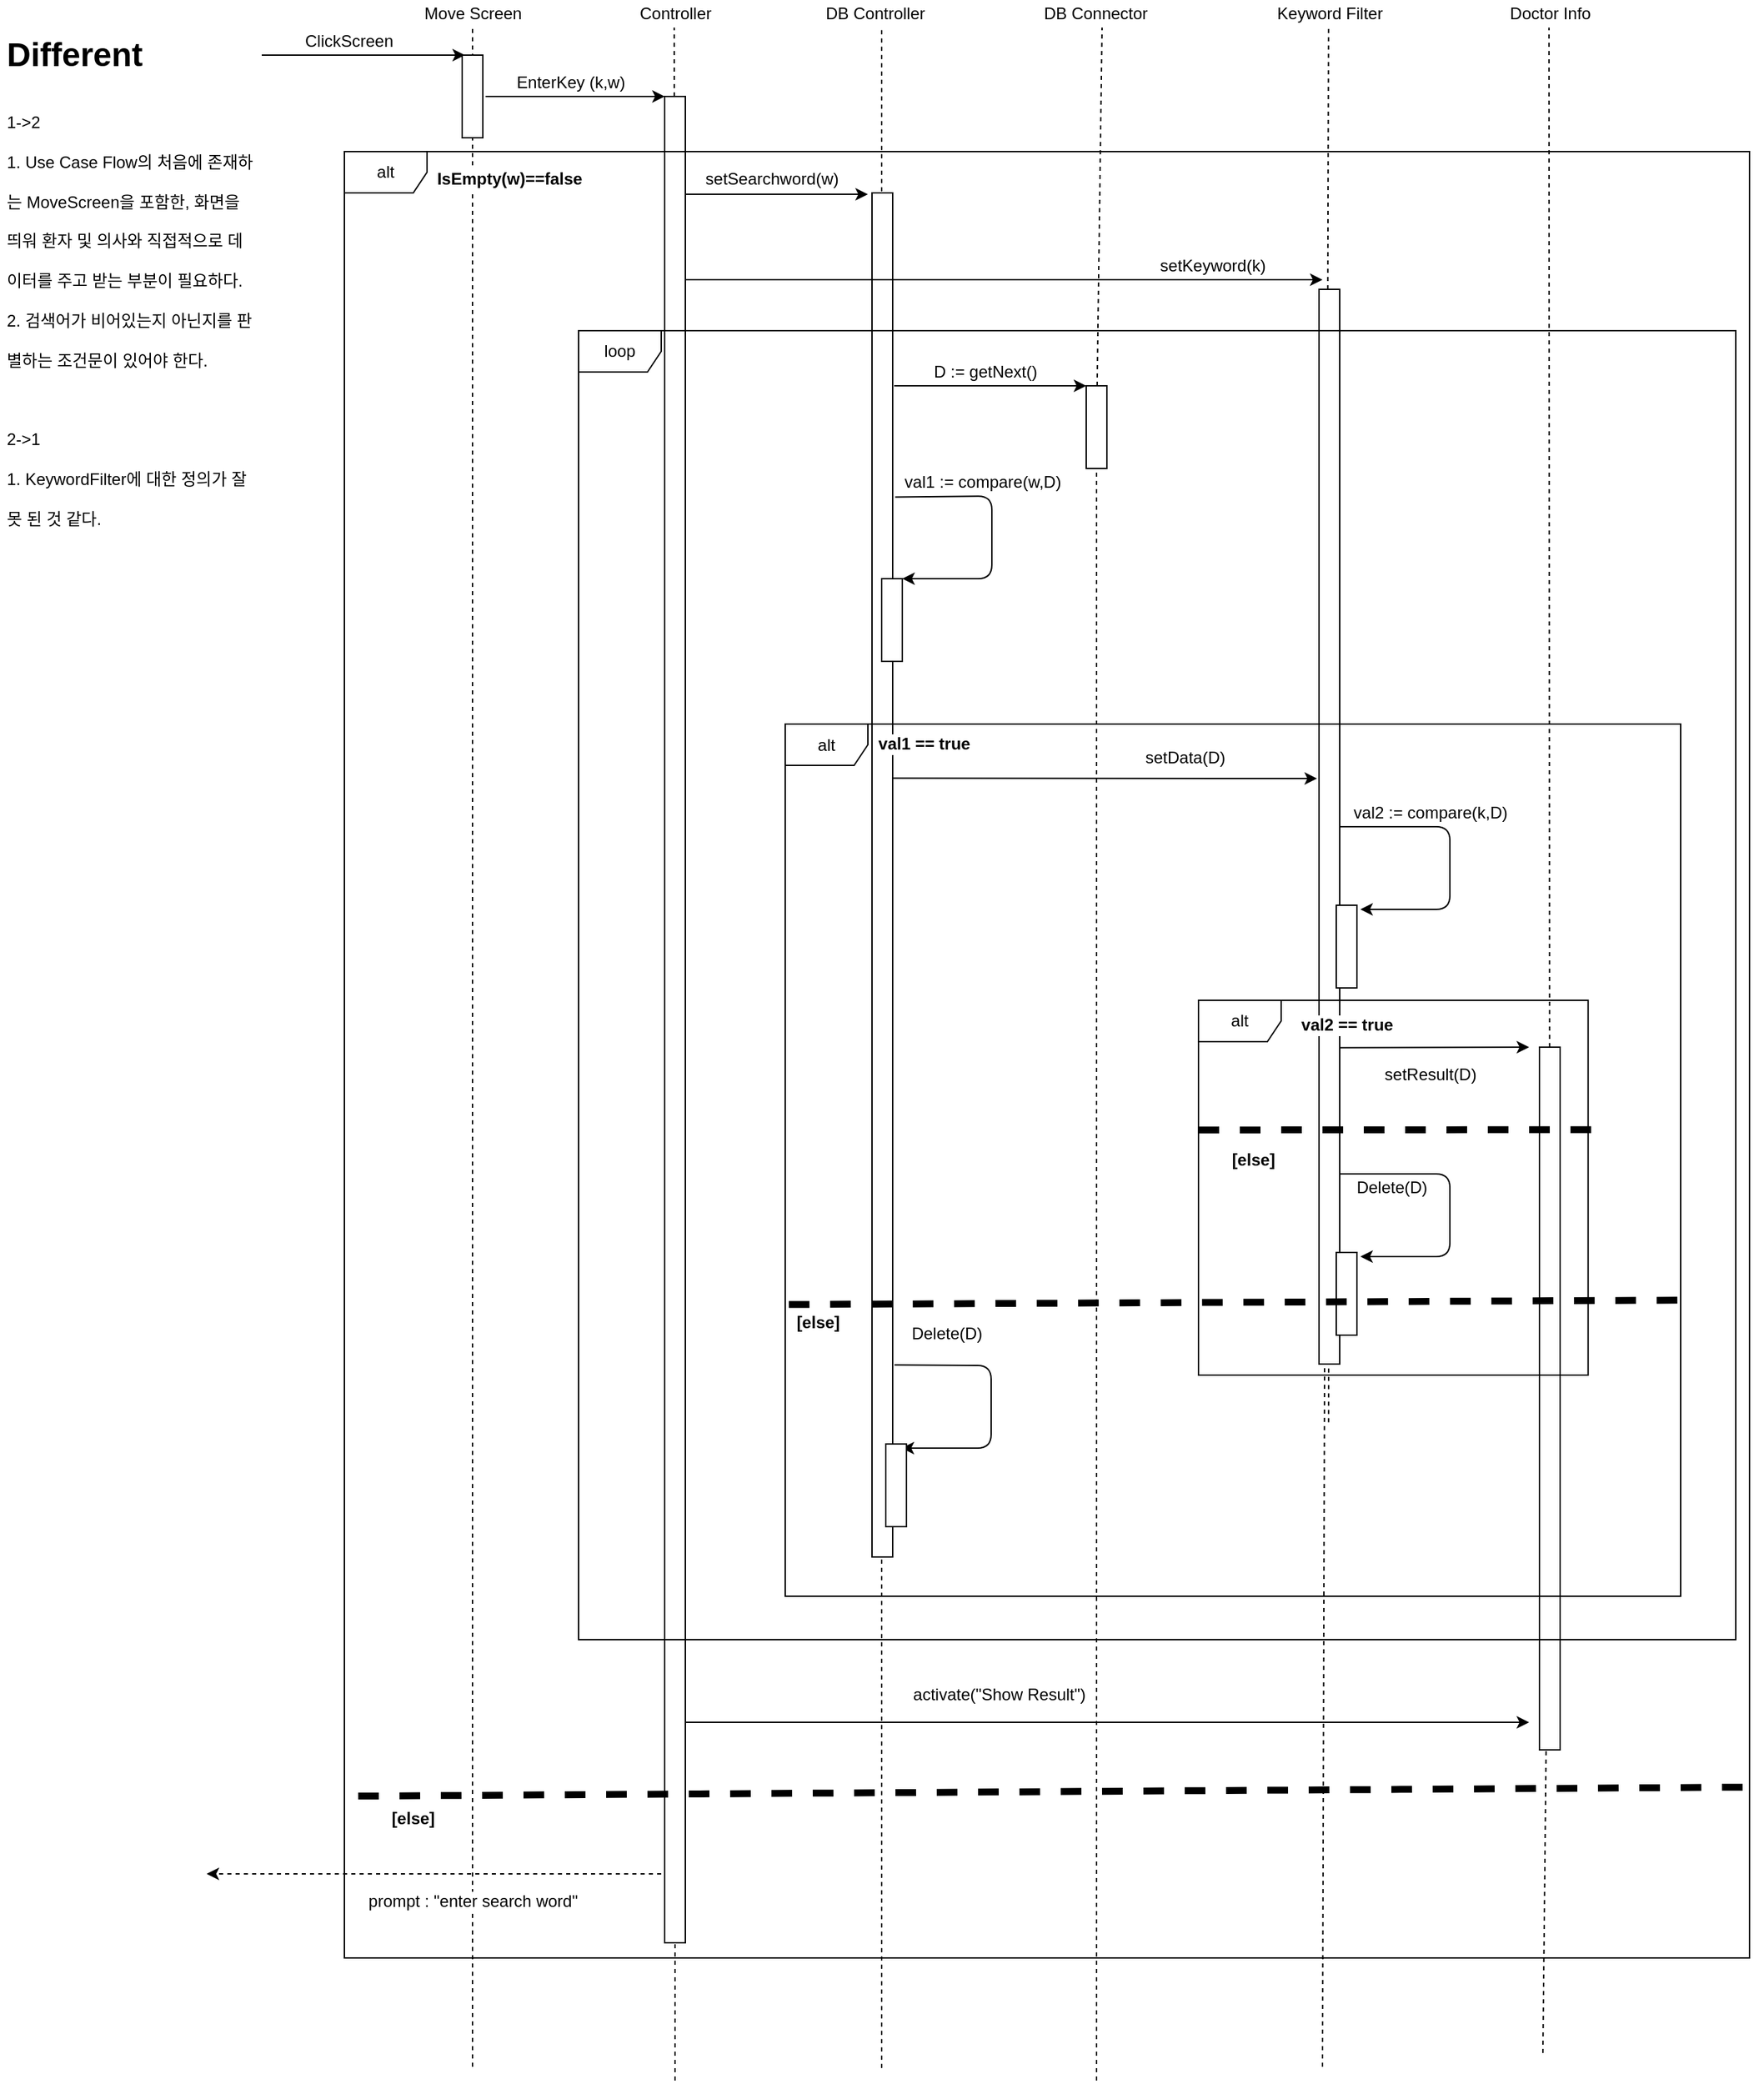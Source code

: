 <mxfile>
    <diagram id="AoWaBL_m1GJwaWD_G-Nw" name="Page-1">
        <mxGraphModel dx="1802" dy="790" grid="1" gridSize="10" guides="1" tooltips="1" connect="1" arrows="1" fold="1" page="1" pageScale="1" pageWidth="827" pageHeight="1169" math="0" shadow="0">
            <root>
                <mxCell id="0"/>
                <mxCell id="1" parent="0"/>
                <mxCell id="2" value="" style="endArrow=none;dashed=1;html=1;" edge="1" parent="1">
                    <mxGeometry width="50" height="50" relative="1" as="geometry">
                        <mxPoint x="383" y="1570" as="sourcePoint"/>
                        <mxPoint x="383" y="90" as="targetPoint"/>
                    </mxGeometry>
                </mxCell>
                <mxCell id="3" value="" style="endArrow=none;dashed=1;html=1;startArrow=none;" edge="1" parent="1" source="16">
                    <mxGeometry width="50" height="50" relative="1" as="geometry">
                        <mxPoint x="529.41" y="1102.286" as="sourcePoint"/>
                        <mxPoint x="529.41" y="90.0" as="targetPoint"/>
                    </mxGeometry>
                </mxCell>
                <mxCell id="4" value="" style="endArrow=none;dashed=1;html=1;startArrow=none;" edge="1" parent="1">
                    <mxGeometry width="50" height="50" relative="1" as="geometry">
                        <mxPoint x="680" y="1570.914" as="sourcePoint"/>
                        <mxPoint x="680" y="90.0" as="targetPoint"/>
                    </mxGeometry>
                </mxCell>
                <mxCell id="5" value="" style="endArrow=none;dashed=1;html=1;startArrow=none;" edge="1" parent="1" source="25">
                    <mxGeometry width="50" height="50" relative="1" as="geometry">
                        <mxPoint x="840" y="1102.286" as="sourcePoint"/>
                        <mxPoint x="840" y="90.0" as="targetPoint"/>
                    </mxGeometry>
                </mxCell>
                <mxCell id="6" value="Move Screen" style="text;html=1;align=center;verticalAlign=middle;resizable=0;points=[];autosize=1;strokeColor=none;" vertex="1" parent="1">
                    <mxGeometry x="338" y="70" width="90" height="20" as="geometry"/>
                </mxCell>
                <mxCell id="7" value="Controller" style="text;html=1;align=center;verticalAlign=middle;resizable=0;points=[];autosize=1;strokeColor=none;" vertex="1" parent="1">
                    <mxGeometry x="495" y="70" width="70" height="20" as="geometry"/>
                </mxCell>
                <mxCell id="8" value="DB Controller" style="text;html=1;align=center;verticalAlign=middle;resizable=0;points=[];autosize=1;strokeColor=none;" vertex="1" parent="1">
                    <mxGeometry x="630" y="70" width="90" height="20" as="geometry"/>
                </mxCell>
                <mxCell id="9" value="DB Connector" style="text;html=1;align=center;verticalAlign=middle;resizable=0;points=[];autosize=1;strokeColor=none;" vertex="1" parent="1">
                    <mxGeometry x="790" y="70" width="90" height="20" as="geometry"/>
                </mxCell>
                <mxCell id="10" value="" style="endArrow=none;dashed=1;html=1;startArrow=none;" edge="1" parent="1">
                    <mxGeometry width="50" height="50" relative="1" as="geometry">
                        <mxPoint x="1000" y="1570" as="sourcePoint"/>
                        <mxPoint x="1004.41" y="90.0" as="targetPoint"/>
                    </mxGeometry>
                </mxCell>
                <mxCell id="11" value="Keyword Filter" style="text;html=1;align=center;verticalAlign=middle;resizable=0;points=[];autosize=1;strokeColor=none;" vertex="1" parent="1">
                    <mxGeometry x="960" y="70" width="90" height="20" as="geometry"/>
                </mxCell>
                <mxCell id="12" value="" style="endArrow=none;dashed=1;html=1;startArrow=none;" edge="1" parent="1" source="33">
                    <mxGeometry width="50" height="50" relative="1" as="geometry">
                        <mxPoint x="1160" y="1560" as="sourcePoint"/>
                        <mxPoint x="1164.41" y="90.0" as="targetPoint"/>
                    </mxGeometry>
                </mxCell>
                <mxCell id="13" value="Doctor Info" style="text;html=1;align=center;verticalAlign=middle;resizable=0;points=[];autosize=1;strokeColor=none;" vertex="1" parent="1">
                    <mxGeometry x="1130" y="70" width="70" height="20" as="geometry"/>
                </mxCell>
                <mxCell id="14" value="" style="endArrow=classic;html=1;" edge="1" parent="1">
                    <mxGeometry width="50" height="50" relative="1" as="geometry">
                        <mxPoint x="230" y="110" as="sourcePoint"/>
                        <mxPoint x="377.5" y="110" as="targetPoint"/>
                    </mxGeometry>
                </mxCell>
                <mxCell id="15" value="" style="rounded=0;whiteSpace=wrap;html=1;" vertex="1" parent="1">
                    <mxGeometry x="375.5" y="110" width="15" height="60" as="geometry"/>
                </mxCell>
                <mxCell id="16" value="" style="rounded=0;whiteSpace=wrap;html=1;" vertex="1" parent="1">
                    <mxGeometry x="522.5" y="140" width="15" height="1340" as="geometry"/>
                </mxCell>
                <mxCell id="17" value="" style="endArrow=none;dashed=1;html=1;" edge="1" parent="1" target="16">
                    <mxGeometry width="50" height="50" relative="1" as="geometry">
                        <mxPoint x="530" y="1580" as="sourcePoint"/>
                        <mxPoint x="529.41" y="90.0" as="targetPoint"/>
                    </mxGeometry>
                </mxCell>
                <mxCell id="18" value="" style="endArrow=classic;html=1;entryX=0;entryY=0;entryDx=0;entryDy=0;" edge="1" parent="1" target="16">
                    <mxGeometry width="50" height="50" relative="1" as="geometry">
                        <mxPoint x="392.5" y="140" as="sourcePoint"/>
                        <mxPoint x="492.5" y="140" as="targetPoint"/>
                    </mxGeometry>
                </mxCell>
                <mxCell id="19" value="" style="endArrow=classic;html=1;" edge="1" parent="1">
                    <mxGeometry width="50" height="50" relative="1" as="geometry">
                        <mxPoint x="537.5" y="211" as="sourcePoint"/>
                        <mxPoint x="670" y="211" as="targetPoint"/>
                    </mxGeometry>
                </mxCell>
                <mxCell id="20" value="" style="rounded=0;whiteSpace=wrap;html=1;" vertex="1" parent="1">
                    <mxGeometry x="673" y="210" width="15" height="990" as="geometry"/>
                </mxCell>
                <mxCell id="21" value="" style="rounded=0;whiteSpace=wrap;html=1;" vertex="1" parent="1">
                    <mxGeometry x="997.5" y="280" width="15" height="780" as="geometry"/>
                </mxCell>
                <mxCell id="22" value="" style="endArrow=none;dashed=1;html=1;" edge="1" parent="1" target="21">
                    <mxGeometry width="50" height="50" relative="1" as="geometry">
                        <mxPoint x="1004.41" y="1102.286" as="sourcePoint"/>
                        <mxPoint x="1004.41" y="90.0" as="targetPoint"/>
                    </mxGeometry>
                </mxCell>
                <mxCell id="23" value="" style="endArrow=classic;html=1;" edge="1" parent="1">
                    <mxGeometry width="50" height="50" relative="1" as="geometry">
                        <mxPoint x="537.5" y="273" as="sourcePoint"/>
                        <mxPoint x="1000" y="273" as="targetPoint"/>
                    </mxGeometry>
                </mxCell>
                <mxCell id="24" value="" style="endArrow=classic;html=1;entryX=0;entryY=0;entryDx=0;entryDy=0;" edge="1" parent="1" target="25">
                    <mxGeometry width="50" height="50" relative="1" as="geometry">
                        <mxPoint x="689" y="350" as="sourcePoint"/>
                        <mxPoint x="840" y="350" as="targetPoint"/>
                    </mxGeometry>
                </mxCell>
                <mxCell id="25" value="" style="rounded=0;whiteSpace=wrap;html=1;" vertex="1" parent="1">
                    <mxGeometry x="828.5" y="350" width="15" height="60" as="geometry"/>
                </mxCell>
                <mxCell id="26" value="" style="endArrow=none;dashed=1;html=1;" edge="1" parent="1" target="25">
                    <mxGeometry width="50" height="50" relative="1" as="geometry">
                        <mxPoint x="836" y="1580" as="sourcePoint"/>
                        <mxPoint x="840" y="90.0" as="targetPoint"/>
                    </mxGeometry>
                </mxCell>
                <mxCell id="27" value="" style="endArrow=classic;html=1;entryX=1;entryY=0;entryDx=0;entryDy=0;exitX=1.122;exitY=0.223;exitDx=0;exitDy=0;exitPerimeter=0;" edge="1" parent="1" source="20" target="28">
                    <mxGeometry width="50" height="50" relative="1" as="geometry">
                        <mxPoint x="680" y="430" as="sourcePoint"/>
                        <mxPoint x="760" y="500" as="targetPoint"/>
                        <Array as="points">
                            <mxPoint x="760" y="430"/>
                            <mxPoint x="760" y="490"/>
                        </Array>
                    </mxGeometry>
                </mxCell>
                <mxCell id="28" value="" style="rounded=0;whiteSpace=wrap;html=1;" vertex="1" parent="1">
                    <mxGeometry x="680" y="490" width="15" height="60" as="geometry"/>
                </mxCell>
                <mxCell id="29" value="" style="endArrow=classic;html=1;exitX=1.007;exitY=0.429;exitDx=0;exitDy=0;exitPerimeter=0;" edge="1" parent="1" source="20">
                    <mxGeometry width="50" height="50" relative="1" as="geometry">
                        <mxPoint x="720" y="660" as="sourcePoint"/>
                        <mxPoint x="996" y="635" as="targetPoint"/>
                    </mxGeometry>
                </mxCell>
                <mxCell id="30" value="" style="endArrow=classic;html=1;exitX=0.856;exitY=0.553;exitDx=0;exitDy=0;exitPerimeter=0;" edge="1" parent="1">
                    <mxGeometry width="50" height="50" relative="1" as="geometry">
                        <mxPoint x="1012.5" y="830.4" as="sourcePoint"/>
                        <mxPoint x="1150" y="830" as="targetPoint"/>
                    </mxGeometry>
                </mxCell>
                <mxCell id="31" value="" style="endArrow=classic;html=1;entryX=1;entryY=0;entryDx=0;entryDy=0;" edge="1" parent="1">
                    <mxGeometry width="50" height="50" relative="1" as="geometry">
                        <mxPoint x="1012.5" y="670" as="sourcePoint"/>
                        <mxPoint x="1027.5" y="730" as="targetPoint"/>
                        <Array as="points">
                            <mxPoint x="1092.5" y="670"/>
                            <mxPoint x="1092.5" y="730"/>
                        </Array>
                    </mxGeometry>
                </mxCell>
                <mxCell id="32" value="" style="rounded=0;whiteSpace=wrap;html=1;" vertex="1" parent="1">
                    <mxGeometry x="1010" y="727" width="15" height="60" as="geometry"/>
                </mxCell>
                <mxCell id="33" value="" style="rounded=0;whiteSpace=wrap;html=1;" vertex="1" parent="1">
                    <mxGeometry x="1157.5" y="830" width="15" height="510" as="geometry"/>
                </mxCell>
                <mxCell id="34" value="" style="endArrow=none;dashed=1;html=1;" edge="1" parent="1" target="33">
                    <mxGeometry width="50" height="50" relative="1" as="geometry">
                        <mxPoint x="1160" y="1560" as="sourcePoint"/>
                        <mxPoint x="1164.41" y="90.0" as="targetPoint"/>
                    </mxGeometry>
                </mxCell>
                <mxCell id="35" value="" style="endArrow=classic;html=1;entryX=1;entryY=0;entryDx=0;entryDy=0;" edge="1" parent="1">
                    <mxGeometry width="50" height="50" relative="1" as="geometry">
                        <mxPoint x="1012.5" y="922" as="sourcePoint"/>
                        <mxPoint x="1027.5" y="982" as="targetPoint"/>
                        <Array as="points">
                            <mxPoint x="1092.5" y="922"/>
                            <mxPoint x="1092.5" y="982"/>
                        </Array>
                    </mxGeometry>
                </mxCell>
                <mxCell id="36" value="" style="rounded=0;whiteSpace=wrap;html=1;" vertex="1" parent="1">
                    <mxGeometry x="1010" y="979" width="15" height="60" as="geometry"/>
                </mxCell>
                <mxCell id="37" value="" style="endArrow=classic;html=1;entryX=1;entryY=0;entryDx=0;entryDy=0;exitX=1.085;exitY=0.838;exitDx=0;exitDy=0;exitPerimeter=0;" edge="1" parent="1">
                    <mxGeometry width="50" height="50" relative="1" as="geometry">
                        <mxPoint x="689.275" y="1060.62" as="sourcePoint"/>
                        <mxPoint x="694.5" y="1121" as="targetPoint"/>
                        <Array as="points">
                            <mxPoint x="759.5" y="1061"/>
                            <mxPoint x="759.5" y="1121"/>
                        </Array>
                    </mxGeometry>
                </mxCell>
                <mxCell id="38" value="" style="rounded=0;whiteSpace=wrap;html=1;" vertex="1" parent="1">
                    <mxGeometry x="683" y="1118" width="15" height="60" as="geometry"/>
                </mxCell>
                <mxCell id="39" value="" style="endArrow=classic;html=1;" edge="1" parent="1">
                    <mxGeometry width="50" height="50" relative="1" as="geometry">
                        <mxPoint x="537.5" y="1320" as="sourcePoint"/>
                        <mxPoint x="1150" y="1320" as="targetPoint"/>
                    </mxGeometry>
                </mxCell>
                <mxCell id="40" value="alt" style="shape=umlFrame;whiteSpace=wrap;html=1;" vertex="1" parent="1">
                    <mxGeometry x="610" y="595.5" width="650" height="633" as="geometry"/>
                </mxCell>
                <mxCell id="41" value="ClickScreen" style="text;html=1;align=center;verticalAlign=middle;resizable=0;points=[];autosize=1;strokeColor=none;" vertex="1" parent="1">
                    <mxGeometry x="253" y="90" width="80" height="20" as="geometry"/>
                </mxCell>
                <mxCell id="42" value="EnterKey (k,w)" style="text;html=1;align=center;verticalAlign=middle;resizable=0;points=[];autosize=1;strokeColor=none;" vertex="1" parent="1">
                    <mxGeometry x="409" y="120" width="90" height="20" as="geometry"/>
                </mxCell>
                <mxCell id="43" value="setSearchword(w)" style="text;html=1;align=center;verticalAlign=middle;resizable=0;points=[];autosize=1;strokeColor=none;" vertex="1" parent="1">
                    <mxGeometry x="545" y="190" width="110" height="20" as="geometry"/>
                </mxCell>
                <mxCell id="44" value="setKeyword(k)" style="text;html=1;align=center;verticalAlign=middle;resizable=0;points=[];autosize=1;strokeColor=none;" vertex="1" parent="1">
                    <mxGeometry x="875" y="253" width="90" height="20" as="geometry"/>
                </mxCell>
                <mxCell id="45" value="D := getNext()" style="text;html=1;align=center;verticalAlign=middle;resizable=0;points=[];autosize=1;strokeColor=none;" vertex="1" parent="1">
                    <mxGeometry x="710" y="330" width="90" height="20" as="geometry"/>
                </mxCell>
                <mxCell id="46" value="val1 := compare(w,D)" style="text;html=1;align=center;verticalAlign=middle;resizable=0;points=[];autosize=1;strokeColor=none;" vertex="1" parent="1">
                    <mxGeometry x="688" y="410" width="130" height="20" as="geometry"/>
                </mxCell>
                <mxCell id="47" value="setData(D)" style="text;html=1;align=center;verticalAlign=middle;resizable=0;points=[];autosize=1;strokeColor=none;" vertex="1" parent="1">
                    <mxGeometry x="865" y="610" width="70" height="20" as="geometry"/>
                </mxCell>
                <mxCell id="48" value="val2 := compare(k,D)" style="text;html=1;align=center;verticalAlign=middle;resizable=0;points=[];autosize=1;strokeColor=none;" vertex="1" parent="1">
                    <mxGeometry x="1012.5" y="650" width="130" height="20" as="geometry"/>
                </mxCell>
                <mxCell id="49" value="setResult(D)" style="text;html=1;align=center;verticalAlign=middle;resizable=0;points=[];autosize=1;strokeColor=none;" vertex="1" parent="1">
                    <mxGeometry x="1037.5" y="840" width="80" height="20" as="geometry"/>
                </mxCell>
                <mxCell id="50" value="Delete(D)" style="text;html=1;align=center;verticalAlign=middle;resizable=0;points=[];autosize=1;strokeColor=none;" vertex="1" parent="1">
                    <mxGeometry x="1015" y="922" width="70" height="20" as="geometry"/>
                </mxCell>
                <mxCell id="51" value="Delete(D)" style="text;html=1;align=center;verticalAlign=middle;resizable=0;points=[];autosize=1;strokeColor=none;" vertex="1" parent="1">
                    <mxGeometry x="692" y="1028" width="70" height="20" as="geometry"/>
                </mxCell>
                <mxCell id="52" value="activate(&quot;Show Result&quot;)" style="text;html=1;align=center;verticalAlign=middle;resizable=0;points=[];autosize=1;strokeColor=none;" vertex="1" parent="1">
                    <mxGeometry x="695" y="1290" width="140" height="20" as="geometry"/>
                </mxCell>
                <mxCell id="53" value="&lt;span&gt;val2 == true&lt;/span&gt;" style="text;html=1;align=center;verticalAlign=middle;whiteSpace=wrap;rounded=0;labelBackgroundColor=#ffffff;fontStyle=1" vertex="1" parent="1">
                    <mxGeometry x="977.75" y="804" width="79.5" height="20" as="geometry"/>
                </mxCell>
                <mxCell id="54" value="" style="endArrow=none;dashed=1;html=1;exitX=0.004;exitY=0.675;exitDx=0;exitDy=0;exitPerimeter=0;fontSize=28;fontStyle=1;entryX=1;entryY=0.67;entryDx=0;entryDy=0;entryPerimeter=0;strokeWidth=5;" edge="1" parent="1">
                    <mxGeometry width="50" height="50" relative="1" as="geometry">
                        <mxPoint x="612.6" y="1016.775" as="sourcePoint"/>
                        <mxPoint x="1260" y="1013.61" as="targetPoint"/>
                    </mxGeometry>
                </mxCell>
                <mxCell id="55" value="&lt;span&gt;[else]&lt;/span&gt;" style="text;html=1;align=center;verticalAlign=middle;whiteSpace=wrap;rounded=0;labelBackgroundColor=#ffffff;fontStyle=1" vertex="1" parent="1">
                    <mxGeometry x="593.5" y="1020" width="79.5" height="20" as="geometry"/>
                </mxCell>
                <mxCell id="56" value="&lt;span&gt;[else]&lt;/span&gt;" style="text;html=1;align=center;verticalAlign=middle;whiteSpace=wrap;rounded=0;labelBackgroundColor=#ffffff;fontStyle=1" vertex="1" parent="1">
                    <mxGeometry x="910" y="902" width="79.5" height="20" as="geometry"/>
                </mxCell>
                <mxCell id="57" value="&lt;span style=&quot;&quot;&gt;val1 == true&lt;/span&gt;" style="text;html=1;align=center;verticalAlign=middle;whiteSpace=wrap;rounded=0;labelBackgroundColor=#ffffff;fontStyle=1" vertex="1" parent="1">
                    <mxGeometry x="670.5" y="600" width="79.5" height="20" as="geometry"/>
                </mxCell>
                <mxCell id="58" value="alt" style="shape=umlFrame;whiteSpace=wrap;html=1;" vertex="1" parent="1">
                    <mxGeometry x="910" y="796" width="282.82" height="272" as="geometry"/>
                </mxCell>
                <mxCell id="59" value="" style="endArrow=none;dashed=1;html=1;fontSize=28;fontStyle=1;entryX=1.011;entryY=0.345;entryDx=0;entryDy=0;entryPerimeter=0;strokeWidth=5;exitX=0;exitY=0.346;exitDx=0;exitDy=0;exitPerimeter=0;" edge="1" parent="1" source="58" target="58">
                    <mxGeometry width="50" height="50" relative="1" as="geometry">
                        <mxPoint x="920" y="890" as="sourcePoint"/>
                        <mxPoint x="1184.237" y="889.998" as="targetPoint"/>
                    </mxGeometry>
                </mxCell>
                <mxCell id="60" value="alt" style="shape=umlFrame;whiteSpace=wrap;html=1;" vertex="1" parent="1">
                    <mxGeometry x="290" y="180" width="1020" height="1311" as="geometry"/>
                </mxCell>
                <mxCell id="61" value="" style="endArrow=none;dashed=1;html=1;exitX=0.004;exitY=0.675;exitDx=0;exitDy=0;exitPerimeter=0;fontSize=28;fontStyle=1;entryX=1;entryY=0.67;entryDx=0;entryDy=0;entryPerimeter=0;strokeWidth=5;" edge="1" parent="1">
                    <mxGeometry width="50" height="50" relative="1" as="geometry">
                        <mxPoint x="300" y="1373.555" as="sourcePoint"/>
                        <mxPoint x="1315.92" y="1367" as="targetPoint"/>
                    </mxGeometry>
                </mxCell>
                <mxCell id="62" value="&lt;span&gt;[else]&lt;/span&gt;" style="text;html=1;align=center;verticalAlign=middle;whiteSpace=wrap;rounded=0;labelBackgroundColor=#ffffff;fontStyle=1" vertex="1" parent="1">
                    <mxGeometry x="300" y="1380" width="79.5" height="20" as="geometry"/>
                </mxCell>
                <mxCell id="63" value="IsEmpty(w)==false" style="text;html=1;align=center;verticalAlign=middle;whiteSpace=wrap;rounded=0;labelBackgroundColor=#ffffff;fontStyle=1" vertex="1" parent="1">
                    <mxGeometry x="360" y="190" width="100" height="20" as="geometry"/>
                </mxCell>
                <mxCell id="64" value="loop" style="shape=umlFrame;whiteSpace=wrap;html=1;labelBackgroundColor=none;labelBorderColor=none;shadow=0;sketch=0;swimlaneFillColor=none;" vertex="1" parent="1">
                    <mxGeometry x="460" y="310" width="840" height="950" as="geometry"/>
                </mxCell>
                <mxCell id="65" value="" style="endArrow=classic;html=1;dashed=1;" edge="1" parent="1">
                    <mxGeometry width="50" height="50" relative="1" as="geometry">
                        <mxPoint x="520" y="1430" as="sourcePoint"/>
                        <mxPoint x="190" y="1430" as="targetPoint"/>
                    </mxGeometry>
                </mxCell>
                <mxCell id="66" value="prompt : &quot;enter search word&quot;" style="text;html=1;align=center;verticalAlign=middle;resizable=0;points=[];autosize=1;strokeColor=none;labelBackgroundColor=#ffffff;" vertex="1" parent="1">
                    <mxGeometry x="298" y="1440" width="170" height="20" as="geometry"/>
                </mxCell>
                <mxCell id="67" value="&lt;h1&gt;&lt;span&gt;Different&lt;/span&gt;&lt;/h1&gt;&lt;h1&gt;&lt;span style=&quot;font-weight: 400 ; font-size: 12px&quot;&gt;1-&amp;gt;2&lt;br&gt;1. Use Case Flow의 처음에 존재하는 MoveScreen을 포함한, 화면을 띄워 환자 및 의사와 직접적으로 데이터를 주고 받는 부분이 필요하다. &lt;br&gt;2. 검색어가 비어있는지 아닌지를 판별하는 조건문이 있어야 한다. &lt;br&gt;&lt;br&gt;2-&amp;gt;1&lt;br&gt;1. KeywordFilter에 대한 정의가 잘못 된 것 같다.&lt;/span&gt;&lt;/h1&gt;" style="text;html=1;strokeColor=none;fillColor=none;spacing=5;spacingTop=-20;whiteSpace=wrap;overflow=hidden;rounded=0;" vertex="1" parent="1">
                    <mxGeometry x="40" y="90" width="190" height="390" as="geometry"/>
                </mxCell>
            </root>
        </mxGraphModel>
    </diagram>
</mxfile>
